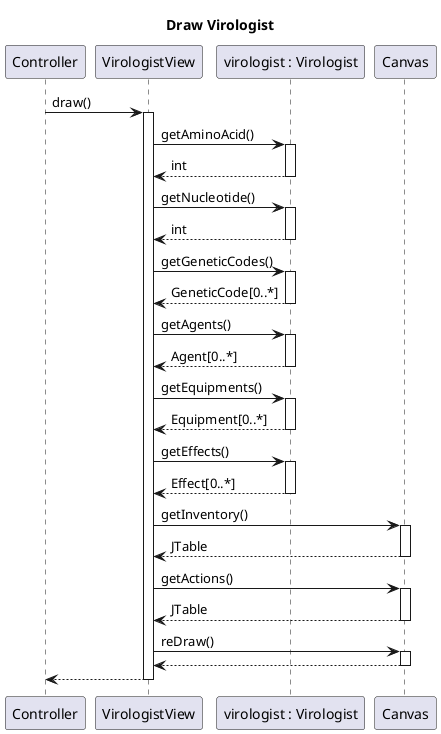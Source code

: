 @startuml Draw Virologist
title Draw Virologist
Controller -> VirologistView ++ : draw()
VirologistView -> "virologist : Virologist" ++ : getAminoAcid()
"virologist : Virologist" --> VirologistView -- : int
VirologistView -> "virologist : Virologist" ++ : getNucleotide()
"virologist : Virologist" --> VirologistView -- : int
VirologistView -> "virologist : Virologist" ++ : getGeneticCodes()
"virologist : Virologist" --> VirologistView -- : GeneticCode[0..*]
VirologistView -> "virologist : Virologist" ++ : getAgents()
"virologist : Virologist" --> VirologistView -- : Agent[0..*]
VirologistView -> "virologist : Virologist" ++ : getEquipments()
"virologist : Virologist" --> VirologistView -- : Equipment[0..*]
VirologistView -> "virologist : Virologist" ++ : getEffects()
"virologist : Virologist" --> VirologistView -- : Effect[0..*]
VirologistView -> Canvas ++ : getInventory()
Canvas --> VirologistView -- : JTable
VirologistView -> Canvas ++ : getActions()
Canvas --> VirologistView -- : JTable
VirologistView -> Canvas ++ : reDraw()
Canvas --> VirologistView --
VirologistView --> Controller --
@enduml